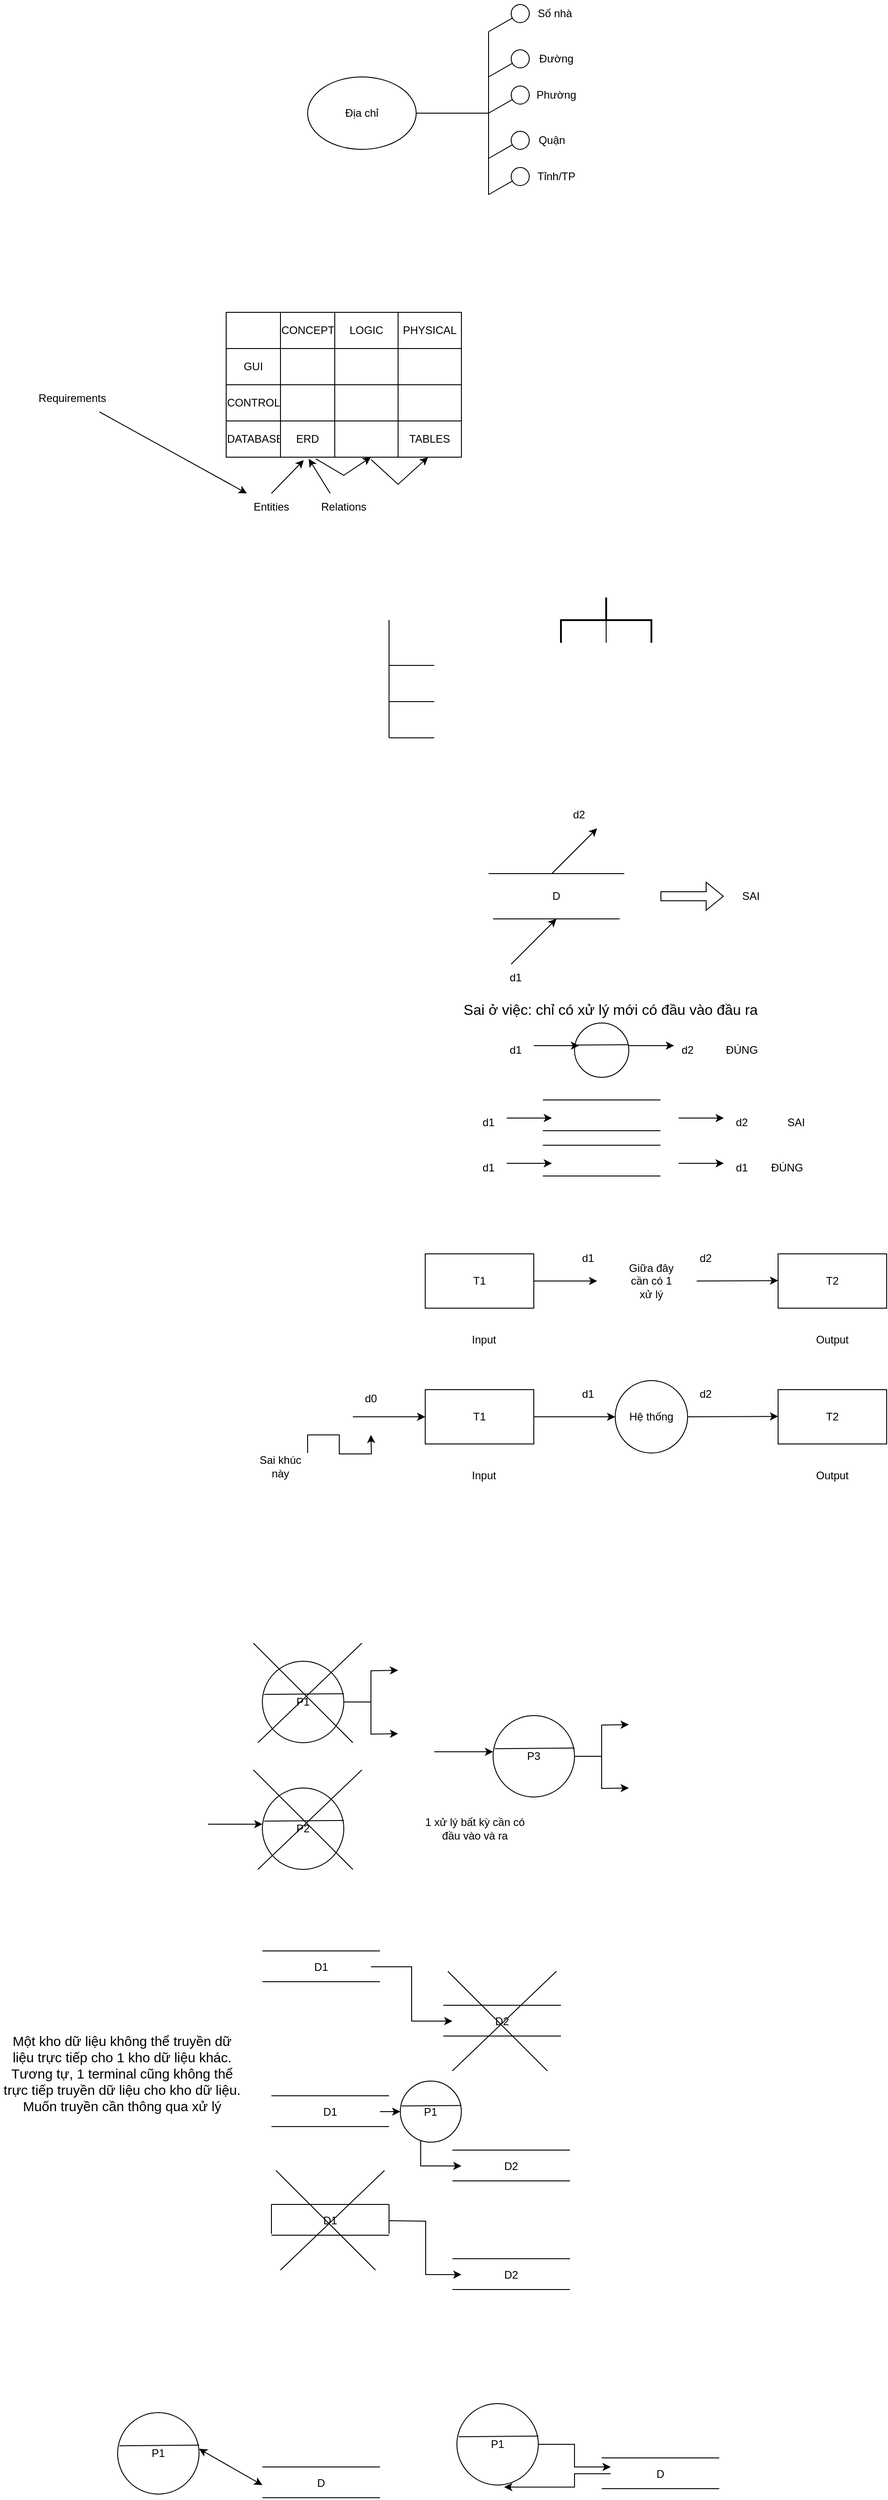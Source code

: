 <mxfile version="21.1.8" type="github">
  <diagram name="Page-1" id="-4r1BdAoWu1FFmYvjzX0">
    <mxGraphModel dx="765" dy="386" grid="1" gridSize="10" guides="1" tooltips="1" connect="1" arrows="1" fold="1" page="1" pageScale="1" pageWidth="4681" pageHeight="3300" math="0" shadow="0">
      <root>
        <mxCell id="0" />
        <mxCell id="1" parent="0" />
        <mxCell id="-Gyv1rXfkty8kd4y5EB8-1" value="Địa chỉ" style="ellipse;whiteSpace=wrap;html=1;" parent="1" vertex="1">
          <mxGeometry x="390" y="190" width="120" height="80" as="geometry" />
        </mxCell>
        <mxCell id="-Gyv1rXfkty8kd4y5EB8-2" value="" style="endArrow=none;html=1;rounded=0;" parent="1" edge="1">
          <mxGeometry width="50" height="50" relative="1" as="geometry">
            <mxPoint x="510" y="230" as="sourcePoint" />
            <mxPoint x="590" y="230" as="targetPoint" />
          </mxGeometry>
        </mxCell>
        <mxCell id="-Gyv1rXfkty8kd4y5EB8-5" value="" style="endArrow=none;html=1;rounded=0;" parent="1" edge="1">
          <mxGeometry width="50" height="50" relative="1" as="geometry">
            <mxPoint x="590" y="320" as="sourcePoint" />
            <mxPoint x="590" y="140" as="targetPoint" />
          </mxGeometry>
        </mxCell>
        <mxCell id="-Gyv1rXfkty8kd4y5EB8-6" value="" style="endArrow=none;html=1;rounded=0;" parent="1" target="-Gyv1rXfkty8kd4y5EB8-7" edge="1">
          <mxGeometry width="50" height="50" relative="1" as="geometry">
            <mxPoint x="590.0" y="140" as="sourcePoint" />
            <mxPoint x="625.0" y="120" as="targetPoint" />
          </mxGeometry>
        </mxCell>
        <mxCell id="-Gyv1rXfkty8kd4y5EB8-7" value="" style="ellipse;whiteSpace=wrap;html=1;aspect=fixed;" parent="1" vertex="1">
          <mxGeometry x="615.0" y="110" width="20" height="20" as="geometry" />
        </mxCell>
        <mxCell id="-Gyv1rXfkty8kd4y5EB8-8" value="" style="endArrow=none;html=1;rounded=0;" parent="1" target="-Gyv1rXfkty8kd4y5EB8-9" edge="1">
          <mxGeometry width="50" height="50" relative="1" as="geometry">
            <mxPoint x="590.0" y="190" as="sourcePoint" />
            <mxPoint x="625.0" y="170" as="targetPoint" />
          </mxGeometry>
        </mxCell>
        <mxCell id="-Gyv1rXfkty8kd4y5EB8-9" value="" style="ellipse;whiteSpace=wrap;html=1;aspect=fixed;" parent="1" vertex="1">
          <mxGeometry x="615.0" y="160" width="20" height="20" as="geometry" />
        </mxCell>
        <mxCell id="-Gyv1rXfkty8kd4y5EB8-10" value="" style="endArrow=none;html=1;rounded=0;" parent="1" target="-Gyv1rXfkty8kd4y5EB8-11" edge="1">
          <mxGeometry width="50" height="50" relative="1" as="geometry">
            <mxPoint x="590.0" y="320" as="sourcePoint" />
            <mxPoint x="625.0" y="300" as="targetPoint" />
          </mxGeometry>
        </mxCell>
        <mxCell id="-Gyv1rXfkty8kd4y5EB8-11" value="" style="ellipse;whiteSpace=wrap;html=1;aspect=fixed;" parent="1" vertex="1">
          <mxGeometry x="615.0" y="290" width="20" height="20" as="geometry" />
        </mxCell>
        <mxCell id="-Gyv1rXfkty8kd4y5EB8-12" value="" style="endArrow=none;html=1;rounded=0;" parent="1" target="-Gyv1rXfkty8kd4y5EB8-13" edge="1">
          <mxGeometry width="50" height="50" relative="1" as="geometry">
            <mxPoint x="590.0" y="280" as="sourcePoint" />
            <mxPoint x="625.0" y="260" as="targetPoint" />
          </mxGeometry>
        </mxCell>
        <mxCell id="-Gyv1rXfkty8kd4y5EB8-13" value="" style="ellipse;whiteSpace=wrap;html=1;aspect=fixed;" parent="1" vertex="1">
          <mxGeometry x="615.0" y="250" width="20" height="20" as="geometry" />
        </mxCell>
        <mxCell id="-Gyv1rXfkty8kd4y5EB8-14" value="" style="endArrow=none;html=1;rounded=0;" parent="1" target="-Gyv1rXfkty8kd4y5EB8-15" edge="1">
          <mxGeometry width="50" height="50" relative="1" as="geometry">
            <mxPoint x="590.0" y="230" as="sourcePoint" />
            <mxPoint x="625.0" y="210" as="targetPoint" />
          </mxGeometry>
        </mxCell>
        <mxCell id="-Gyv1rXfkty8kd4y5EB8-15" value="" style="ellipse;whiteSpace=wrap;html=1;aspect=fixed;" parent="1" vertex="1">
          <mxGeometry x="615.0" y="200" width="20" height="20" as="geometry" />
        </mxCell>
        <mxCell id="-Gyv1rXfkty8kd4y5EB8-16" value="Số nhà&amp;nbsp;" style="text;html=1;strokeColor=none;fillColor=none;align=center;verticalAlign=middle;whiteSpace=wrap;rounded=0;" parent="1" vertex="1">
          <mxGeometry x="635" y="105" width="60" height="30" as="geometry" />
        </mxCell>
        <mxCell id="-Gyv1rXfkty8kd4y5EB8-17" value="Đường" style="text;html=1;strokeColor=none;fillColor=none;align=center;verticalAlign=middle;whiteSpace=wrap;rounded=0;" parent="1" vertex="1">
          <mxGeometry x="635" y="155" width="60" height="30" as="geometry" />
        </mxCell>
        <mxCell id="-Gyv1rXfkty8kd4y5EB8-18" value="Phường" style="text;html=1;strokeColor=none;fillColor=none;align=center;verticalAlign=middle;whiteSpace=wrap;rounded=0;" parent="1" vertex="1">
          <mxGeometry x="635" y="195" width="60" height="30" as="geometry" />
        </mxCell>
        <mxCell id="-Gyv1rXfkty8kd4y5EB8-19" value="Quận" style="text;html=1;strokeColor=none;fillColor=none;align=center;verticalAlign=middle;whiteSpace=wrap;rounded=0;" parent="1" vertex="1">
          <mxGeometry x="630" y="245" width="60" height="30" as="geometry" />
        </mxCell>
        <mxCell id="-Gyv1rXfkty8kd4y5EB8-20" value="Tỉnh/TP" style="text;html=1;strokeColor=none;fillColor=none;align=center;verticalAlign=middle;whiteSpace=wrap;rounded=0;" parent="1" vertex="1">
          <mxGeometry x="635" y="285" width="60" height="30" as="geometry" />
        </mxCell>
        <mxCell id="hLNXkJXOTsXYUl8Z6h9J-2" value="" style="shape=table;startSize=0;container=1;collapsible=0;childLayout=tableLayout;" vertex="1" parent="1">
          <mxGeometry x="300" y="450" width="260.0" height="160" as="geometry" />
        </mxCell>
        <mxCell id="hLNXkJXOTsXYUl8Z6h9J-3" value="" style="shape=tableRow;horizontal=0;startSize=0;swimlaneHead=0;swimlaneBody=0;strokeColor=inherit;top=0;left=0;bottom=0;right=0;collapsible=0;dropTarget=0;fillColor=none;points=[[0,0.5],[1,0.5]];portConstraint=eastwest;" vertex="1" parent="hLNXkJXOTsXYUl8Z6h9J-2">
          <mxGeometry width="260.0" height="40" as="geometry" />
        </mxCell>
        <mxCell id="hLNXkJXOTsXYUl8Z6h9J-4" value="" style="shape=partialRectangle;html=1;whiteSpace=wrap;connectable=0;strokeColor=inherit;overflow=hidden;fillColor=none;top=0;left=0;bottom=0;right=0;pointerEvents=1;" vertex="1" parent="hLNXkJXOTsXYUl8Z6h9J-3">
          <mxGeometry width="60" height="40" as="geometry">
            <mxRectangle width="60" height="40" as="alternateBounds" />
          </mxGeometry>
        </mxCell>
        <mxCell id="hLNXkJXOTsXYUl8Z6h9J-5" value="CONCEPT" style="shape=partialRectangle;html=1;whiteSpace=wrap;connectable=0;strokeColor=inherit;overflow=hidden;fillColor=none;top=0;left=0;bottom=0;right=0;pointerEvents=1;" vertex="1" parent="hLNXkJXOTsXYUl8Z6h9J-3">
          <mxGeometry x="60" width="60" height="40" as="geometry">
            <mxRectangle width="60" height="40" as="alternateBounds" />
          </mxGeometry>
        </mxCell>
        <mxCell id="hLNXkJXOTsXYUl8Z6h9J-6" value="LOGIC" style="shape=partialRectangle;html=1;whiteSpace=wrap;connectable=0;strokeColor=inherit;overflow=hidden;fillColor=none;top=0;left=0;bottom=0;right=0;pointerEvents=1;" vertex="1" parent="hLNXkJXOTsXYUl8Z6h9J-3">
          <mxGeometry x="120" width="70" height="40" as="geometry">
            <mxRectangle width="70" height="40" as="alternateBounds" />
          </mxGeometry>
        </mxCell>
        <mxCell id="hLNXkJXOTsXYUl8Z6h9J-7" value="PHYSICAL" style="shape=partialRectangle;html=1;whiteSpace=wrap;connectable=0;strokeColor=inherit;overflow=hidden;fillColor=none;top=0;left=0;bottom=0;right=0;pointerEvents=1;" vertex="1" parent="hLNXkJXOTsXYUl8Z6h9J-3">
          <mxGeometry x="190" width="70" height="40" as="geometry">
            <mxRectangle width="70" height="40" as="alternateBounds" />
          </mxGeometry>
        </mxCell>
        <mxCell id="hLNXkJXOTsXYUl8Z6h9J-8" value="" style="shape=tableRow;horizontal=0;startSize=0;swimlaneHead=0;swimlaneBody=0;strokeColor=inherit;top=0;left=0;bottom=0;right=0;collapsible=0;dropTarget=0;fillColor=none;points=[[0,0.5],[1,0.5]];portConstraint=eastwest;" vertex="1" parent="hLNXkJXOTsXYUl8Z6h9J-2">
          <mxGeometry y="40" width="260.0" height="40" as="geometry" />
        </mxCell>
        <mxCell id="hLNXkJXOTsXYUl8Z6h9J-9" value="GUI" style="shape=partialRectangle;html=1;whiteSpace=wrap;connectable=0;strokeColor=inherit;overflow=hidden;fillColor=none;top=0;left=0;bottom=0;right=0;pointerEvents=1;" vertex="1" parent="hLNXkJXOTsXYUl8Z6h9J-8">
          <mxGeometry width="60" height="40" as="geometry">
            <mxRectangle width="60" height="40" as="alternateBounds" />
          </mxGeometry>
        </mxCell>
        <mxCell id="hLNXkJXOTsXYUl8Z6h9J-10" value="" style="shape=partialRectangle;html=1;whiteSpace=wrap;connectable=0;strokeColor=inherit;overflow=hidden;fillColor=none;top=0;left=0;bottom=0;right=0;pointerEvents=1;" vertex="1" parent="hLNXkJXOTsXYUl8Z6h9J-8">
          <mxGeometry x="60" width="60" height="40" as="geometry">
            <mxRectangle width="60" height="40" as="alternateBounds" />
          </mxGeometry>
        </mxCell>
        <mxCell id="hLNXkJXOTsXYUl8Z6h9J-11" value="" style="shape=partialRectangle;html=1;whiteSpace=wrap;connectable=0;strokeColor=inherit;overflow=hidden;fillColor=none;top=0;left=0;bottom=0;right=0;pointerEvents=1;" vertex="1" parent="hLNXkJXOTsXYUl8Z6h9J-8">
          <mxGeometry x="120" width="70" height="40" as="geometry">
            <mxRectangle width="70" height="40" as="alternateBounds" />
          </mxGeometry>
        </mxCell>
        <mxCell id="hLNXkJXOTsXYUl8Z6h9J-12" value="" style="shape=partialRectangle;html=1;whiteSpace=wrap;connectable=0;strokeColor=inherit;overflow=hidden;fillColor=none;top=0;left=0;bottom=0;right=0;pointerEvents=1;" vertex="1" parent="hLNXkJXOTsXYUl8Z6h9J-8">
          <mxGeometry x="190" width="70" height="40" as="geometry">
            <mxRectangle width="70" height="40" as="alternateBounds" />
          </mxGeometry>
        </mxCell>
        <mxCell id="hLNXkJXOTsXYUl8Z6h9J-13" value="" style="shape=tableRow;horizontal=0;startSize=0;swimlaneHead=0;swimlaneBody=0;strokeColor=inherit;top=0;left=0;bottom=0;right=0;collapsible=0;dropTarget=0;fillColor=none;points=[[0,0.5],[1,0.5]];portConstraint=eastwest;" vertex="1" parent="hLNXkJXOTsXYUl8Z6h9J-2">
          <mxGeometry y="80" width="260.0" height="40" as="geometry" />
        </mxCell>
        <mxCell id="hLNXkJXOTsXYUl8Z6h9J-14" value="CONTROL" style="shape=partialRectangle;html=1;whiteSpace=wrap;connectable=0;strokeColor=inherit;overflow=hidden;fillColor=none;top=0;left=0;bottom=0;right=0;pointerEvents=1;" vertex="1" parent="hLNXkJXOTsXYUl8Z6h9J-13">
          <mxGeometry width="60" height="40" as="geometry">
            <mxRectangle width="60" height="40" as="alternateBounds" />
          </mxGeometry>
        </mxCell>
        <mxCell id="hLNXkJXOTsXYUl8Z6h9J-15" value="" style="shape=partialRectangle;html=1;whiteSpace=wrap;connectable=0;strokeColor=inherit;overflow=hidden;fillColor=none;top=0;left=0;bottom=0;right=0;pointerEvents=1;" vertex="1" parent="hLNXkJXOTsXYUl8Z6h9J-13">
          <mxGeometry x="60" width="60" height="40" as="geometry">
            <mxRectangle width="60" height="40" as="alternateBounds" />
          </mxGeometry>
        </mxCell>
        <mxCell id="hLNXkJXOTsXYUl8Z6h9J-16" value="" style="shape=partialRectangle;html=1;whiteSpace=wrap;connectable=0;strokeColor=inherit;overflow=hidden;fillColor=none;top=0;left=0;bottom=0;right=0;pointerEvents=1;" vertex="1" parent="hLNXkJXOTsXYUl8Z6h9J-13">
          <mxGeometry x="120" width="70" height="40" as="geometry">
            <mxRectangle width="70" height="40" as="alternateBounds" />
          </mxGeometry>
        </mxCell>
        <mxCell id="hLNXkJXOTsXYUl8Z6h9J-17" value="" style="shape=partialRectangle;html=1;whiteSpace=wrap;connectable=0;strokeColor=inherit;overflow=hidden;fillColor=none;top=0;left=0;bottom=0;right=0;pointerEvents=1;" vertex="1" parent="hLNXkJXOTsXYUl8Z6h9J-13">
          <mxGeometry x="190" width="70" height="40" as="geometry">
            <mxRectangle width="70" height="40" as="alternateBounds" />
          </mxGeometry>
        </mxCell>
        <mxCell id="hLNXkJXOTsXYUl8Z6h9J-18" value="" style="shape=tableRow;horizontal=0;startSize=0;swimlaneHead=0;swimlaneBody=0;strokeColor=inherit;top=0;left=0;bottom=0;right=0;collapsible=0;dropTarget=0;fillColor=none;points=[[0,0.5],[1,0.5]];portConstraint=eastwest;" vertex="1" parent="hLNXkJXOTsXYUl8Z6h9J-2">
          <mxGeometry y="120" width="260.0" height="40" as="geometry" />
        </mxCell>
        <mxCell id="hLNXkJXOTsXYUl8Z6h9J-19" value="DATABASE" style="shape=partialRectangle;html=1;whiteSpace=wrap;connectable=0;strokeColor=inherit;overflow=hidden;fillColor=none;top=0;left=0;bottom=0;right=0;pointerEvents=1;" vertex="1" parent="hLNXkJXOTsXYUl8Z6h9J-18">
          <mxGeometry width="60" height="40" as="geometry">
            <mxRectangle width="60" height="40" as="alternateBounds" />
          </mxGeometry>
        </mxCell>
        <mxCell id="hLNXkJXOTsXYUl8Z6h9J-20" value="ERD" style="shape=partialRectangle;html=1;whiteSpace=wrap;connectable=0;strokeColor=inherit;overflow=hidden;fillColor=none;top=0;left=0;bottom=0;right=0;pointerEvents=1;" vertex="1" parent="hLNXkJXOTsXYUl8Z6h9J-18">
          <mxGeometry x="60" width="60" height="40" as="geometry">
            <mxRectangle width="60" height="40" as="alternateBounds" />
          </mxGeometry>
        </mxCell>
        <mxCell id="hLNXkJXOTsXYUl8Z6h9J-21" value="" style="shape=partialRectangle;html=1;whiteSpace=wrap;connectable=0;strokeColor=inherit;overflow=hidden;fillColor=none;top=0;left=0;bottom=0;right=0;pointerEvents=1;" vertex="1" parent="hLNXkJXOTsXYUl8Z6h9J-18">
          <mxGeometry x="120" width="70" height="40" as="geometry">
            <mxRectangle width="70" height="40" as="alternateBounds" />
          </mxGeometry>
        </mxCell>
        <mxCell id="hLNXkJXOTsXYUl8Z6h9J-22" value="TABLES" style="shape=partialRectangle;html=1;whiteSpace=wrap;connectable=0;strokeColor=inherit;overflow=hidden;fillColor=none;top=0;left=0;bottom=0;right=0;pointerEvents=1;" vertex="1" parent="hLNXkJXOTsXYUl8Z6h9J-18">
          <mxGeometry x="190" width="70" height="40" as="geometry">
            <mxRectangle width="70" height="40" as="alternateBounds" />
          </mxGeometry>
        </mxCell>
        <mxCell id="hLNXkJXOTsXYUl8Z6h9J-33" value="" style="endArrow=classic;html=1;rounded=0;exitX=0.616;exitY=1.066;exitDx=0;exitDy=0;exitPerimeter=0;entryX=0.858;entryY=1.001;entryDx=0;entryDy=0;entryPerimeter=0;" edge="1" parent="hLNXkJXOTsXYUl8Z6h9J-2" source="hLNXkJXOTsXYUl8Z6h9J-18" target="hLNXkJXOTsXYUl8Z6h9J-18">
          <mxGeometry width="50" height="50" relative="1" as="geometry">
            <mxPoint x="180" y="230" as="sourcePoint" />
            <mxPoint x="220" y="180" as="targetPoint" />
            <Array as="points">
              <mxPoint x="190" y="190" />
            </Array>
          </mxGeometry>
        </mxCell>
        <mxCell id="hLNXkJXOTsXYUl8Z6h9J-25" value="Requirements" style="text;html=1;strokeColor=none;fillColor=none;align=center;verticalAlign=middle;whiteSpace=wrap;rounded=0;" vertex="1" parent="1">
          <mxGeometry x="100" y="530" width="60" height="30" as="geometry" />
        </mxCell>
        <mxCell id="hLNXkJXOTsXYUl8Z6h9J-27" value="" style="endArrow=classic;html=1;rounded=0;exitX=1;exitY=1;exitDx=0;exitDy=0;" edge="1" parent="1" source="hLNXkJXOTsXYUl8Z6h9J-25" target="hLNXkJXOTsXYUl8Z6h9J-28">
          <mxGeometry width="50" height="50" relative="1" as="geometry">
            <mxPoint x="170" y="630" as="sourcePoint" />
            <mxPoint x="350" y="650" as="targetPoint" />
          </mxGeometry>
        </mxCell>
        <mxCell id="hLNXkJXOTsXYUl8Z6h9J-28" value="Entities" style="text;html=1;strokeColor=none;fillColor=none;align=center;verticalAlign=middle;whiteSpace=wrap;rounded=0;" vertex="1" parent="1">
          <mxGeometry x="320" y="650" width="60" height="30" as="geometry" />
        </mxCell>
        <mxCell id="hLNXkJXOTsXYUl8Z6h9J-29" value="Relations" style="text;html=1;strokeColor=none;fillColor=none;align=center;verticalAlign=middle;whiteSpace=wrap;rounded=0;" vertex="1" parent="1">
          <mxGeometry x="400" y="650" width="60" height="30" as="geometry" />
        </mxCell>
        <mxCell id="hLNXkJXOTsXYUl8Z6h9J-30" value="" style="endArrow=classic;html=1;rounded=0;entryX=0.33;entryY=1.08;entryDx=0;entryDy=0;entryPerimeter=0;exitX=0.5;exitY=0;exitDx=0;exitDy=0;" edge="1" parent="1" source="hLNXkJXOTsXYUl8Z6h9J-28" target="hLNXkJXOTsXYUl8Z6h9J-18">
          <mxGeometry width="50" height="50" relative="1" as="geometry">
            <mxPoint x="370" y="660" as="sourcePoint" />
            <mxPoint x="420" y="610" as="targetPoint" />
          </mxGeometry>
        </mxCell>
        <mxCell id="hLNXkJXOTsXYUl8Z6h9J-32" value="" style="endArrow=classic;html=1;rounded=0;exitX=0.381;exitY=1.045;exitDx=0;exitDy=0;exitPerimeter=0;" edge="1" parent="1" source="hLNXkJXOTsXYUl8Z6h9J-18">
          <mxGeometry width="50" height="50" relative="1" as="geometry">
            <mxPoint x="430" y="640" as="sourcePoint" />
            <mxPoint x="460" y="610" as="targetPoint" />
            <Array as="points">
              <mxPoint x="430" y="630" />
            </Array>
          </mxGeometry>
        </mxCell>
        <mxCell id="hLNXkJXOTsXYUl8Z6h9J-34" value="" style="endArrow=classic;html=1;rounded=0;entryX=0.351;entryY=1.045;entryDx=0;entryDy=0;entryPerimeter=0;exitX=0.25;exitY=0;exitDx=0;exitDy=0;" edge="1" parent="1" source="hLNXkJXOTsXYUl8Z6h9J-29" target="hLNXkJXOTsXYUl8Z6h9J-18">
          <mxGeometry width="50" height="50" relative="1" as="geometry">
            <mxPoint x="420" y="720" as="sourcePoint" />
            <mxPoint x="470" y="670" as="targetPoint" />
          </mxGeometry>
        </mxCell>
        <mxCell id="hLNXkJXOTsXYUl8Z6h9J-35" value="" style="endArrow=none;html=1;rounded=0;" edge="1" parent="1">
          <mxGeometry width="50" height="50" relative="1" as="geometry">
            <mxPoint x="480" y="920" as="sourcePoint" />
            <mxPoint x="480" y="790" as="targetPoint" />
          </mxGeometry>
        </mxCell>
        <mxCell id="hLNXkJXOTsXYUl8Z6h9J-36" value="" style="strokeWidth=2;html=1;shape=mxgraph.flowchart.annotation_2;align=left;labelPosition=right;pointerEvents=1;rotation=90;" vertex="1" parent="1">
          <mxGeometry x="695" y="740" width="50" height="100" as="geometry" />
        </mxCell>
        <mxCell id="hLNXkJXOTsXYUl8Z6h9J-37" value="" style="endArrow=none;html=1;rounded=0;exitX=1;exitY=0.5;exitDx=0;exitDy=0;exitPerimeter=0;" edge="1" parent="1" source="hLNXkJXOTsXYUl8Z6h9J-36">
          <mxGeometry width="50" height="50" relative="1" as="geometry">
            <mxPoint x="670" y="815" as="sourcePoint" />
            <mxPoint x="720" y="765" as="targetPoint" />
          </mxGeometry>
        </mxCell>
        <mxCell id="hLNXkJXOTsXYUl8Z6h9J-38" value="" style="endArrow=none;html=1;rounded=0;" edge="1" parent="1">
          <mxGeometry width="50" height="50" relative="1" as="geometry">
            <mxPoint x="480" y="840" as="sourcePoint" />
            <mxPoint x="530" y="840" as="targetPoint" />
          </mxGeometry>
        </mxCell>
        <mxCell id="hLNXkJXOTsXYUl8Z6h9J-39" value="" style="endArrow=none;html=1;rounded=0;" edge="1" parent="1">
          <mxGeometry width="50" height="50" relative="1" as="geometry">
            <mxPoint x="480" y="880" as="sourcePoint" />
            <mxPoint x="530" y="880" as="targetPoint" />
          </mxGeometry>
        </mxCell>
        <mxCell id="hLNXkJXOTsXYUl8Z6h9J-40" value="" style="endArrow=none;html=1;rounded=0;" edge="1" parent="1">
          <mxGeometry width="50" height="50" relative="1" as="geometry">
            <mxPoint x="480" y="920" as="sourcePoint" />
            <mxPoint x="530" y="920" as="targetPoint" />
          </mxGeometry>
        </mxCell>
        <mxCell id="hLNXkJXOTsXYUl8Z6h9J-41" value="" style="endArrow=none;html=1;rounded=0;" edge="1" parent="1">
          <mxGeometry width="50" height="50" relative="1" as="geometry">
            <mxPoint x="595" y="1120" as="sourcePoint" />
            <mxPoint x="735" y="1120" as="targetPoint" />
          </mxGeometry>
        </mxCell>
        <mxCell id="hLNXkJXOTsXYUl8Z6h9J-42" value="" style="endArrow=none;html=1;rounded=0;" edge="1" parent="1">
          <mxGeometry width="50" height="50" relative="1" as="geometry">
            <mxPoint x="590" y="1070" as="sourcePoint" />
            <mxPoint x="740" y="1070" as="targetPoint" />
          </mxGeometry>
        </mxCell>
        <mxCell id="hLNXkJXOTsXYUl8Z6h9J-43" value="" style="endArrow=classic;html=1;rounded=0;" edge="1" parent="1">
          <mxGeometry width="50" height="50" relative="1" as="geometry">
            <mxPoint x="660" y="1070" as="sourcePoint" />
            <mxPoint x="710" y="1020" as="targetPoint" />
          </mxGeometry>
        </mxCell>
        <mxCell id="hLNXkJXOTsXYUl8Z6h9J-44" value="" style="endArrow=classic;html=1;rounded=0;" edge="1" parent="1">
          <mxGeometry width="50" height="50" relative="1" as="geometry">
            <mxPoint x="615" y="1170" as="sourcePoint" />
            <mxPoint x="665" y="1120" as="targetPoint" />
          </mxGeometry>
        </mxCell>
        <mxCell id="hLNXkJXOTsXYUl8Z6h9J-46" value="D" style="text;html=1;strokeColor=none;fillColor=none;align=center;verticalAlign=middle;whiteSpace=wrap;rounded=0;" vertex="1" parent="1">
          <mxGeometry x="635" y="1080" width="60" height="30" as="geometry" />
        </mxCell>
        <mxCell id="hLNXkJXOTsXYUl8Z6h9J-47" value="d2" style="text;html=1;strokeColor=none;fillColor=none;align=center;verticalAlign=middle;whiteSpace=wrap;rounded=0;" vertex="1" parent="1">
          <mxGeometry x="660" y="990" width="60" height="30" as="geometry" />
        </mxCell>
        <mxCell id="hLNXkJXOTsXYUl8Z6h9J-48" value="d1" style="text;html=1;strokeColor=none;fillColor=none;align=center;verticalAlign=middle;whiteSpace=wrap;rounded=0;" vertex="1" parent="1">
          <mxGeometry x="590" y="1170" width="60" height="30" as="geometry" />
        </mxCell>
        <mxCell id="hLNXkJXOTsXYUl8Z6h9J-50" value="" style="shape=flexArrow;endArrow=classic;html=1;rounded=0;" edge="1" parent="1" target="hLNXkJXOTsXYUl8Z6h9J-51">
          <mxGeometry width="50" height="50" relative="1" as="geometry">
            <mxPoint x="780" y="1095" as="sourcePoint" />
            <mxPoint x="840" y="1100" as="targetPoint" />
          </mxGeometry>
        </mxCell>
        <mxCell id="hLNXkJXOTsXYUl8Z6h9J-51" value="SAI" style="text;html=1;strokeColor=none;fillColor=none;align=center;verticalAlign=middle;whiteSpace=wrap;rounded=0;" vertex="1" parent="1">
          <mxGeometry x="850" y="1080" width="60" height="30" as="geometry" />
        </mxCell>
        <mxCell id="hLNXkJXOTsXYUl8Z6h9J-53" value="Sai ở việc: chỉ có xử lý mới có đầu vào đầu ra" style="text;html=1;strokeColor=none;fillColor=none;align=center;verticalAlign=middle;whiteSpace=wrap;rounded=0;fontSize=16;" vertex="1" parent="1">
          <mxGeometry x="550" y="1210" width="350" height="20" as="geometry" />
        </mxCell>
        <mxCell id="hLNXkJXOTsXYUl8Z6h9J-54" value="" style="ellipse;whiteSpace=wrap;html=1;aspect=fixed;" vertex="1" parent="1">
          <mxGeometry x="685" y="1235" width="60" height="60" as="geometry" />
        </mxCell>
        <mxCell id="hLNXkJXOTsXYUl8Z6h9J-55" value="" style="endArrow=none;html=1;rounded=0;entryX=1.001;entryY=0.399;entryDx=0;entryDy=0;entryPerimeter=0;exitX=0.022;exitY=0.407;exitDx=0;exitDy=0;exitPerimeter=0;" edge="1" source="hLNXkJXOTsXYUl8Z6h9J-54" target="hLNXkJXOTsXYUl8Z6h9J-54" parent="1">
          <mxGeometry width="50" height="50" relative="1" as="geometry">
            <mxPoint x="640" y="1296" as="sourcePoint" />
            <mxPoint x="690" y="1250" as="targetPoint" />
          </mxGeometry>
        </mxCell>
        <mxCell id="hLNXkJXOTsXYUl8Z6h9J-56" value="" style="endArrow=classic;html=1;rounded=0;" edge="1" parent="1">
          <mxGeometry width="50" height="50" relative="1" as="geometry">
            <mxPoint x="640" y="1260" as="sourcePoint" />
            <mxPoint x="690" y="1260" as="targetPoint" />
          </mxGeometry>
        </mxCell>
        <mxCell id="hLNXkJXOTsXYUl8Z6h9J-57" value="" style="endArrow=classic;html=1;rounded=0;" edge="1" parent="1">
          <mxGeometry width="50" height="50" relative="1" as="geometry">
            <mxPoint x="745" y="1260" as="sourcePoint" />
            <mxPoint x="795" y="1260" as="targetPoint" />
          </mxGeometry>
        </mxCell>
        <mxCell id="hLNXkJXOTsXYUl8Z6h9J-58" value="d1" style="text;html=1;strokeColor=none;fillColor=none;align=center;verticalAlign=middle;whiteSpace=wrap;rounded=0;" vertex="1" parent="1">
          <mxGeometry x="590" y="1250" width="60" height="30" as="geometry" />
        </mxCell>
        <mxCell id="hLNXkJXOTsXYUl8Z6h9J-59" value="d2" style="text;html=1;strokeColor=none;fillColor=none;align=center;verticalAlign=middle;whiteSpace=wrap;rounded=0;" vertex="1" parent="1">
          <mxGeometry x="780" y="1250" width="60" height="30" as="geometry" />
        </mxCell>
        <mxCell id="hLNXkJXOTsXYUl8Z6h9J-68" value="" style="endArrow=none;html=1;rounded=0;" edge="1" parent="1">
          <mxGeometry width="50" height="50" relative="1" as="geometry">
            <mxPoint x="650" y="1320" as="sourcePoint" />
            <mxPoint x="780" y="1320" as="targetPoint" />
          </mxGeometry>
        </mxCell>
        <mxCell id="hLNXkJXOTsXYUl8Z6h9J-69" value="" style="endArrow=none;html=1;rounded=0;" edge="1" parent="1">
          <mxGeometry width="50" height="50" relative="1" as="geometry">
            <mxPoint x="650" y="1354" as="sourcePoint" />
            <mxPoint x="780" y="1354" as="targetPoint" />
          </mxGeometry>
        </mxCell>
        <mxCell id="hLNXkJXOTsXYUl8Z6h9J-71" value="" style="endArrow=classic;html=1;rounded=0;" edge="1" parent="1">
          <mxGeometry width="50" height="50" relative="1" as="geometry">
            <mxPoint x="610" y="1340" as="sourcePoint" />
            <mxPoint x="660" y="1340" as="targetPoint" />
          </mxGeometry>
        </mxCell>
        <mxCell id="hLNXkJXOTsXYUl8Z6h9J-72" value="" style="endArrow=classic;html=1;rounded=0;" edge="1" parent="1">
          <mxGeometry width="50" height="50" relative="1" as="geometry">
            <mxPoint x="800" y="1340" as="sourcePoint" />
            <mxPoint x="850" y="1340" as="targetPoint" />
          </mxGeometry>
        </mxCell>
        <mxCell id="hLNXkJXOTsXYUl8Z6h9J-73" value="d1" style="text;html=1;strokeColor=none;fillColor=none;align=center;verticalAlign=middle;whiteSpace=wrap;rounded=0;" vertex="1" parent="1">
          <mxGeometry x="560" y="1330" width="60" height="30" as="geometry" />
        </mxCell>
        <mxCell id="hLNXkJXOTsXYUl8Z6h9J-74" value="d2" style="text;html=1;strokeColor=none;fillColor=none;align=center;verticalAlign=middle;whiteSpace=wrap;rounded=0;" vertex="1" parent="1">
          <mxGeometry x="840" y="1330" width="60" height="30" as="geometry" />
        </mxCell>
        <mxCell id="hLNXkJXOTsXYUl8Z6h9J-80" value="" style="endArrow=none;html=1;rounded=0;" edge="1" parent="1">
          <mxGeometry width="50" height="50" relative="1" as="geometry">
            <mxPoint x="650" y="1370" as="sourcePoint" />
            <mxPoint x="780" y="1370" as="targetPoint" />
          </mxGeometry>
        </mxCell>
        <mxCell id="hLNXkJXOTsXYUl8Z6h9J-81" value="" style="endArrow=none;html=1;rounded=0;" edge="1" parent="1">
          <mxGeometry width="50" height="50" relative="1" as="geometry">
            <mxPoint x="650" y="1404" as="sourcePoint" />
            <mxPoint x="780" y="1404" as="targetPoint" />
          </mxGeometry>
        </mxCell>
        <mxCell id="hLNXkJXOTsXYUl8Z6h9J-82" value="" style="endArrow=classic;html=1;rounded=0;" edge="1" parent="1">
          <mxGeometry width="50" height="50" relative="1" as="geometry">
            <mxPoint x="610" y="1390" as="sourcePoint" />
            <mxPoint x="660" y="1390" as="targetPoint" />
          </mxGeometry>
        </mxCell>
        <mxCell id="hLNXkJXOTsXYUl8Z6h9J-83" value="" style="endArrow=classic;html=1;rounded=0;" edge="1" parent="1">
          <mxGeometry width="50" height="50" relative="1" as="geometry">
            <mxPoint x="800" y="1390" as="sourcePoint" />
            <mxPoint x="850" y="1390" as="targetPoint" />
          </mxGeometry>
        </mxCell>
        <mxCell id="hLNXkJXOTsXYUl8Z6h9J-84" value="d1" style="text;html=1;strokeColor=none;fillColor=none;align=center;verticalAlign=middle;whiteSpace=wrap;rounded=0;" vertex="1" parent="1">
          <mxGeometry x="560" y="1380" width="60" height="30" as="geometry" />
        </mxCell>
        <mxCell id="hLNXkJXOTsXYUl8Z6h9J-85" value="d1" style="text;html=1;strokeColor=none;fillColor=none;align=center;verticalAlign=middle;whiteSpace=wrap;rounded=0;" vertex="1" parent="1">
          <mxGeometry x="840" y="1380" width="60" height="30" as="geometry" />
        </mxCell>
        <mxCell id="hLNXkJXOTsXYUl8Z6h9J-86" value="SAI" style="text;html=1;strokeColor=none;fillColor=none;align=center;verticalAlign=middle;whiteSpace=wrap;rounded=0;" vertex="1" parent="1">
          <mxGeometry x="900" y="1330" width="60" height="30" as="geometry" />
        </mxCell>
        <mxCell id="hLNXkJXOTsXYUl8Z6h9J-87" value="ĐÚNG" style="text;html=1;strokeColor=none;fillColor=none;align=center;verticalAlign=middle;whiteSpace=wrap;rounded=0;" vertex="1" parent="1">
          <mxGeometry x="840" y="1250" width="60" height="30" as="geometry" />
        </mxCell>
        <mxCell id="hLNXkJXOTsXYUl8Z6h9J-89" value="ĐÚNG" style="text;html=1;strokeColor=none;fillColor=none;align=center;verticalAlign=middle;whiteSpace=wrap;rounded=0;" vertex="1" parent="1">
          <mxGeometry x="890" y="1380" width="60" height="30" as="geometry" />
        </mxCell>
        <mxCell id="hLNXkJXOTsXYUl8Z6h9J-93" style="edgeStyle=orthogonalEdgeStyle;rounded=0;orthogonalLoop=1;jettySize=auto;html=1;" edge="1" parent="1" source="hLNXkJXOTsXYUl8Z6h9J-90">
          <mxGeometry relative="1" as="geometry">
            <mxPoint x="710" y="1520" as="targetPoint" />
          </mxGeometry>
        </mxCell>
        <mxCell id="hLNXkJXOTsXYUl8Z6h9J-90" value="T1" style="rounded=0;whiteSpace=wrap;html=1;" vertex="1" parent="1">
          <mxGeometry x="520" y="1490" width="120" height="60" as="geometry" />
        </mxCell>
        <mxCell id="hLNXkJXOTsXYUl8Z6h9J-92" value="T2" style="rounded=0;whiteSpace=wrap;html=1;" vertex="1" parent="1">
          <mxGeometry x="910" y="1490" width="120" height="60" as="geometry" />
        </mxCell>
        <mxCell id="hLNXkJXOTsXYUl8Z6h9J-96" value="d1" style="text;html=1;strokeColor=none;fillColor=none;align=center;verticalAlign=middle;whiteSpace=wrap;rounded=0;" vertex="1" parent="1">
          <mxGeometry x="670" y="1480" width="60" height="30" as="geometry" />
        </mxCell>
        <mxCell id="hLNXkJXOTsXYUl8Z6h9J-97" value="d2" style="text;html=1;strokeColor=none;fillColor=none;align=center;verticalAlign=middle;whiteSpace=wrap;rounded=0;" vertex="1" parent="1">
          <mxGeometry x="800" y="1480" width="60" height="30" as="geometry" />
        </mxCell>
        <mxCell id="hLNXkJXOTsXYUl8Z6h9J-98" value="" style="endArrow=classic;html=1;rounded=0;" edge="1" parent="1">
          <mxGeometry width="50" height="50" relative="1" as="geometry">
            <mxPoint x="820" y="1520" as="sourcePoint" />
            <mxPoint x="910" y="1519.55" as="targetPoint" />
          </mxGeometry>
        </mxCell>
        <mxCell id="hLNXkJXOTsXYUl8Z6h9J-99" value="Input" style="text;html=1;strokeColor=none;fillColor=none;align=center;verticalAlign=middle;whiteSpace=wrap;rounded=0;" vertex="1" parent="1">
          <mxGeometry x="555" y="1570" width="60" height="30" as="geometry" />
        </mxCell>
        <mxCell id="hLNXkJXOTsXYUl8Z6h9J-101" value="Output" style="text;html=1;strokeColor=none;fillColor=none;align=center;verticalAlign=middle;whiteSpace=wrap;rounded=0;" vertex="1" parent="1">
          <mxGeometry x="940" y="1570" width="60" height="30" as="geometry" />
        </mxCell>
        <mxCell id="hLNXkJXOTsXYUl8Z6h9J-102" style="edgeStyle=orthogonalEdgeStyle;rounded=0;orthogonalLoop=1;jettySize=auto;html=1;entryX=0;entryY=0.5;entryDx=0;entryDy=0;" edge="1" parent="1" source="hLNXkJXOTsXYUl8Z6h9J-103" target="hLNXkJXOTsXYUl8Z6h9J-112">
          <mxGeometry relative="1" as="geometry">
            <mxPoint x="710" y="1670" as="targetPoint" />
          </mxGeometry>
        </mxCell>
        <mxCell id="hLNXkJXOTsXYUl8Z6h9J-103" value="T1" style="rounded=0;whiteSpace=wrap;html=1;" vertex="1" parent="1">
          <mxGeometry x="520" y="1640" width="120" height="60" as="geometry" />
        </mxCell>
        <mxCell id="hLNXkJXOTsXYUl8Z6h9J-104" value="T2" style="rounded=0;whiteSpace=wrap;html=1;" vertex="1" parent="1">
          <mxGeometry x="910" y="1640" width="120" height="60" as="geometry" />
        </mxCell>
        <mxCell id="hLNXkJXOTsXYUl8Z6h9J-105" value="d1" style="text;html=1;strokeColor=none;fillColor=none;align=center;verticalAlign=middle;whiteSpace=wrap;rounded=0;" vertex="1" parent="1">
          <mxGeometry x="670" y="1630" width="60" height="30" as="geometry" />
        </mxCell>
        <mxCell id="hLNXkJXOTsXYUl8Z6h9J-106" value="d2" style="text;html=1;strokeColor=none;fillColor=none;align=center;verticalAlign=middle;whiteSpace=wrap;rounded=0;" vertex="1" parent="1">
          <mxGeometry x="800" y="1630" width="60" height="30" as="geometry" />
        </mxCell>
        <mxCell id="hLNXkJXOTsXYUl8Z6h9J-107" value="" style="endArrow=classic;html=1;rounded=0;exitX=1;exitY=0.5;exitDx=0;exitDy=0;" edge="1" parent="1" source="hLNXkJXOTsXYUl8Z6h9J-112">
          <mxGeometry width="50" height="50" relative="1" as="geometry">
            <mxPoint x="820" y="1670" as="sourcePoint" />
            <mxPoint x="910" y="1669.55" as="targetPoint" />
          </mxGeometry>
        </mxCell>
        <mxCell id="hLNXkJXOTsXYUl8Z6h9J-108" value="Input" style="text;html=1;strokeColor=none;fillColor=none;align=center;verticalAlign=middle;whiteSpace=wrap;rounded=0;" vertex="1" parent="1">
          <mxGeometry x="555" y="1720" width="60" height="30" as="geometry" />
        </mxCell>
        <mxCell id="hLNXkJXOTsXYUl8Z6h9J-109" value="Output" style="text;html=1;strokeColor=none;fillColor=none;align=center;verticalAlign=middle;whiteSpace=wrap;rounded=0;" vertex="1" parent="1">
          <mxGeometry x="940" y="1720" width="60" height="30" as="geometry" />
        </mxCell>
        <mxCell id="hLNXkJXOTsXYUl8Z6h9J-112" value="Hệ thống" style="ellipse;whiteSpace=wrap;html=1;aspect=fixed;" vertex="1" parent="1">
          <mxGeometry x="730" y="1630" width="80" height="80" as="geometry" />
        </mxCell>
        <mxCell id="hLNXkJXOTsXYUl8Z6h9J-114" value="" style="endArrow=classic;html=1;rounded=0;" edge="1" parent="1">
          <mxGeometry width="50" height="50" relative="1" as="geometry">
            <mxPoint x="440" y="1670" as="sourcePoint" />
            <mxPoint x="520" y="1670" as="targetPoint" />
          </mxGeometry>
        </mxCell>
        <mxCell id="hLNXkJXOTsXYUl8Z6h9J-115" value="d0" style="text;html=1;strokeColor=none;fillColor=none;align=center;verticalAlign=middle;whiteSpace=wrap;rounded=0;" vertex="1" parent="1">
          <mxGeometry x="430" y="1635" width="60" height="30" as="geometry" />
        </mxCell>
        <mxCell id="hLNXkJXOTsXYUl8Z6h9J-117" style="edgeStyle=orthogonalEdgeStyle;rounded=0;orthogonalLoop=1;jettySize=auto;html=1;exitX=1;exitY=0;exitDx=0;exitDy=0;" edge="1" parent="1" source="hLNXkJXOTsXYUl8Z6h9J-116">
          <mxGeometry relative="1" as="geometry">
            <mxPoint x="460" y="1690" as="targetPoint" />
          </mxGeometry>
        </mxCell>
        <mxCell id="hLNXkJXOTsXYUl8Z6h9J-116" value="Sai khúc này" style="text;html=1;strokeColor=none;fillColor=none;align=center;verticalAlign=middle;whiteSpace=wrap;rounded=0;" vertex="1" parent="1">
          <mxGeometry x="330" y="1710" width="60" height="30" as="geometry" />
        </mxCell>
        <mxCell id="hLNXkJXOTsXYUl8Z6h9J-118" value="Giữa đây cần có 1 xử lý" style="text;html=1;strokeColor=none;fillColor=none;align=center;verticalAlign=middle;whiteSpace=wrap;rounded=0;" vertex="1" parent="1">
          <mxGeometry x="740" y="1505" width="60" height="30" as="geometry" />
        </mxCell>
        <mxCell id="hLNXkJXOTsXYUl8Z6h9J-121" style="edgeStyle=orthogonalEdgeStyle;rounded=0;orthogonalLoop=1;jettySize=auto;html=1;exitX=1;exitY=0.5;exitDx=0;exitDy=0;" edge="1" parent="1" source="hLNXkJXOTsXYUl8Z6h9J-124">
          <mxGeometry relative="1" as="geometry">
            <mxPoint x="490" y="1950" as="targetPoint" />
            <mxPoint x="430" y="1985" as="sourcePoint" />
          </mxGeometry>
        </mxCell>
        <mxCell id="hLNXkJXOTsXYUl8Z6h9J-122" style="edgeStyle=orthogonalEdgeStyle;rounded=0;orthogonalLoop=1;jettySize=auto;html=1;exitX=1;exitY=0.5;exitDx=0;exitDy=0;" edge="1" parent="1" source="hLNXkJXOTsXYUl8Z6h9J-124">
          <mxGeometry relative="1" as="geometry">
            <mxPoint x="490" y="2020" as="targetPoint" />
            <mxPoint x="430" y="1985" as="sourcePoint" />
          </mxGeometry>
        </mxCell>
        <mxCell id="hLNXkJXOTsXYUl8Z6h9J-124" value="P1" style="ellipse;whiteSpace=wrap;html=1;aspect=fixed;" vertex="1" parent="1">
          <mxGeometry x="340" y="1940" width="90" height="90" as="geometry" />
        </mxCell>
        <mxCell id="hLNXkJXOTsXYUl8Z6h9J-125" value="" style="endArrow=none;html=1;rounded=0;entryX=1.001;entryY=0.399;entryDx=0;entryDy=0;entryPerimeter=0;exitX=0.022;exitY=0.407;exitDx=0;exitDy=0;exitPerimeter=0;" edge="1" source="hLNXkJXOTsXYUl8Z6h9J-124" target="hLNXkJXOTsXYUl8Z6h9J-124" parent="1">
          <mxGeometry width="50" height="50" relative="1" as="geometry">
            <mxPoint x="389.91" y="2126" as="sourcePoint" />
            <mxPoint x="439.91" y="2080" as="targetPoint" />
          </mxGeometry>
        </mxCell>
        <mxCell id="hLNXkJXOTsXYUl8Z6h9J-126" value="" style="endArrow=none;html=1;rounded=0;" edge="1" parent="1">
          <mxGeometry width="50" height="50" relative="1" as="geometry">
            <mxPoint x="335" y="2030" as="sourcePoint" />
            <mxPoint x="450" y="1920" as="targetPoint" />
          </mxGeometry>
        </mxCell>
        <mxCell id="hLNXkJXOTsXYUl8Z6h9J-127" value="" style="endArrow=none;html=1;rounded=0;" edge="1" parent="1">
          <mxGeometry width="50" height="50" relative="1" as="geometry">
            <mxPoint x="330" y="1920" as="sourcePoint" />
            <mxPoint x="440" y="2030" as="targetPoint" />
          </mxGeometry>
        </mxCell>
        <mxCell id="hLNXkJXOTsXYUl8Z6h9J-130" value="P2" style="ellipse;whiteSpace=wrap;html=1;aspect=fixed;" vertex="1" parent="1">
          <mxGeometry x="340" y="2080" width="90" height="90" as="geometry" />
        </mxCell>
        <mxCell id="hLNXkJXOTsXYUl8Z6h9J-131" value="" style="endArrow=none;html=1;rounded=0;entryX=1.001;entryY=0.399;entryDx=0;entryDy=0;entryPerimeter=0;exitX=0.022;exitY=0.407;exitDx=0;exitDy=0;exitPerimeter=0;" edge="1" parent="1" source="hLNXkJXOTsXYUl8Z6h9J-130" target="hLNXkJXOTsXYUl8Z6h9J-130">
          <mxGeometry width="50" height="50" relative="1" as="geometry">
            <mxPoint x="389.91" y="2266" as="sourcePoint" />
            <mxPoint x="439.91" y="2220" as="targetPoint" />
          </mxGeometry>
        </mxCell>
        <mxCell id="hLNXkJXOTsXYUl8Z6h9J-132" value="" style="endArrow=none;html=1;rounded=0;" edge="1" parent="1">
          <mxGeometry width="50" height="50" relative="1" as="geometry">
            <mxPoint x="335" y="2170" as="sourcePoint" />
            <mxPoint x="450" y="2060" as="targetPoint" />
          </mxGeometry>
        </mxCell>
        <mxCell id="hLNXkJXOTsXYUl8Z6h9J-133" value="" style="endArrow=none;html=1;rounded=0;" edge="1" parent="1">
          <mxGeometry width="50" height="50" relative="1" as="geometry">
            <mxPoint x="330" y="2060" as="sourcePoint" />
            <mxPoint x="440" y="2170" as="targetPoint" />
          </mxGeometry>
        </mxCell>
        <mxCell id="hLNXkJXOTsXYUl8Z6h9J-134" value="" style="endArrow=classic;html=1;rounded=0;" edge="1" parent="1">
          <mxGeometry width="50" height="50" relative="1" as="geometry">
            <mxPoint x="280" y="2120" as="sourcePoint" />
            <mxPoint x="340" y="2120" as="targetPoint" />
          </mxGeometry>
        </mxCell>
        <mxCell id="hLNXkJXOTsXYUl8Z6h9J-135" style="edgeStyle=orthogonalEdgeStyle;rounded=0;orthogonalLoop=1;jettySize=auto;html=1;exitX=1;exitY=0.5;exitDx=0;exitDy=0;" edge="1" parent="1" source="hLNXkJXOTsXYUl8Z6h9J-137">
          <mxGeometry relative="1" as="geometry">
            <mxPoint x="745" y="2010" as="targetPoint" />
            <mxPoint x="685" y="2045" as="sourcePoint" />
          </mxGeometry>
        </mxCell>
        <mxCell id="hLNXkJXOTsXYUl8Z6h9J-136" style="edgeStyle=orthogonalEdgeStyle;rounded=0;orthogonalLoop=1;jettySize=auto;html=1;exitX=1;exitY=0.5;exitDx=0;exitDy=0;" edge="1" parent="1" source="hLNXkJXOTsXYUl8Z6h9J-137">
          <mxGeometry relative="1" as="geometry">
            <mxPoint x="745" y="2080" as="targetPoint" />
            <mxPoint x="685" y="2045" as="sourcePoint" />
          </mxGeometry>
        </mxCell>
        <mxCell id="hLNXkJXOTsXYUl8Z6h9J-137" value="P3" style="ellipse;whiteSpace=wrap;html=1;aspect=fixed;" vertex="1" parent="1">
          <mxGeometry x="595" y="2000" width="90" height="90" as="geometry" />
        </mxCell>
        <mxCell id="hLNXkJXOTsXYUl8Z6h9J-138" value="" style="endArrow=none;html=1;rounded=0;entryX=1.001;entryY=0.399;entryDx=0;entryDy=0;entryPerimeter=0;exitX=0.022;exitY=0.407;exitDx=0;exitDy=0;exitPerimeter=0;" edge="1" parent="1" source="hLNXkJXOTsXYUl8Z6h9J-137" target="hLNXkJXOTsXYUl8Z6h9J-137">
          <mxGeometry width="50" height="50" relative="1" as="geometry">
            <mxPoint x="644.91" y="2186" as="sourcePoint" />
            <mxPoint x="694.91" y="2140" as="targetPoint" />
          </mxGeometry>
        </mxCell>
        <mxCell id="hLNXkJXOTsXYUl8Z6h9J-141" value="" style="endArrow=classic;html=1;rounded=0;" edge="1" parent="1">
          <mxGeometry width="50" height="50" relative="1" as="geometry">
            <mxPoint x="530" y="2040" as="sourcePoint" />
            <mxPoint x="595" y="2040" as="targetPoint" />
          </mxGeometry>
        </mxCell>
        <mxCell id="hLNXkJXOTsXYUl8Z6h9J-142" value="1 xử lý bất kỳ cần có đầu vào và ra" style="text;html=1;strokeColor=none;fillColor=none;align=center;verticalAlign=middle;whiteSpace=wrap;rounded=0;" vertex="1" parent="1">
          <mxGeometry x="510" y="2120" width="130" height="10" as="geometry" />
        </mxCell>
        <mxCell id="hLNXkJXOTsXYUl8Z6h9J-153" style="edgeStyle=orthogonalEdgeStyle;rounded=0;orthogonalLoop=1;jettySize=auto;html=1;entryX=0;entryY=0.5;entryDx=0;entryDy=0;" edge="1" parent="1" source="hLNXkJXOTsXYUl8Z6h9J-144" target="hLNXkJXOTsXYUl8Z6h9J-147">
          <mxGeometry relative="1" as="geometry" />
        </mxCell>
        <mxCell id="hLNXkJXOTsXYUl8Z6h9J-144" value="D1" style="text;html=1;strokeColor=none;fillColor=none;align=center;verticalAlign=middle;whiteSpace=wrap;rounded=0;" vertex="1" parent="1">
          <mxGeometry x="350" y="2262.5" width="110" height="30" as="geometry" />
        </mxCell>
        <mxCell id="hLNXkJXOTsXYUl8Z6h9J-145" value="" style="endArrow=none;html=1;rounded=0;" edge="1" parent="1">
          <mxGeometry width="50" height="50" relative="1" as="geometry">
            <mxPoint x="340" y="2260" as="sourcePoint" />
            <mxPoint x="470" y="2260" as="targetPoint" />
          </mxGeometry>
        </mxCell>
        <mxCell id="hLNXkJXOTsXYUl8Z6h9J-146" value="" style="endArrow=none;html=1;rounded=0;" edge="1" parent="1">
          <mxGeometry width="50" height="50" relative="1" as="geometry">
            <mxPoint x="340" y="2294" as="sourcePoint" />
            <mxPoint x="470" y="2294" as="targetPoint" />
          </mxGeometry>
        </mxCell>
        <mxCell id="hLNXkJXOTsXYUl8Z6h9J-147" value="D2" style="text;html=1;strokeColor=none;fillColor=none;align=center;verticalAlign=middle;whiteSpace=wrap;rounded=0;" vertex="1" parent="1">
          <mxGeometry x="550" y="2322.5" width="110" height="30" as="geometry" />
        </mxCell>
        <mxCell id="hLNXkJXOTsXYUl8Z6h9J-148" value="" style="endArrow=none;html=1;rounded=0;" edge="1" parent="1">
          <mxGeometry width="50" height="50" relative="1" as="geometry">
            <mxPoint x="540" y="2320" as="sourcePoint" />
            <mxPoint x="670" y="2320" as="targetPoint" />
          </mxGeometry>
        </mxCell>
        <mxCell id="hLNXkJXOTsXYUl8Z6h9J-149" value="" style="endArrow=none;html=1;rounded=0;" edge="1" parent="1">
          <mxGeometry width="50" height="50" relative="1" as="geometry">
            <mxPoint x="540" y="2354" as="sourcePoint" />
            <mxPoint x="670" y="2354" as="targetPoint" />
          </mxGeometry>
        </mxCell>
        <mxCell id="hLNXkJXOTsXYUl8Z6h9J-154" value="" style="endArrow=none;html=1;rounded=0;" edge="1" parent="1">
          <mxGeometry width="50" height="50" relative="1" as="geometry">
            <mxPoint x="550" y="2392.5" as="sourcePoint" />
            <mxPoint x="665" y="2282.5" as="targetPoint" />
          </mxGeometry>
        </mxCell>
        <mxCell id="hLNXkJXOTsXYUl8Z6h9J-155" value="" style="endArrow=none;html=1;rounded=0;" edge="1" parent="1">
          <mxGeometry width="50" height="50" relative="1" as="geometry">
            <mxPoint x="545" y="2282.5" as="sourcePoint" />
            <mxPoint x="655" y="2392.5" as="targetPoint" />
          </mxGeometry>
        </mxCell>
        <mxCell id="hLNXkJXOTsXYUl8Z6h9J-156" style="edgeStyle=orthogonalEdgeStyle;rounded=0;orthogonalLoop=1;jettySize=auto;html=1;entryX=0;entryY=0.5;entryDx=0;entryDy=0;" edge="1" parent="1" source="hLNXkJXOTsXYUl8Z6h9J-157" target="hLNXkJXOTsXYUl8Z6h9J-160">
          <mxGeometry relative="1" as="geometry" />
        </mxCell>
        <mxCell id="hLNXkJXOTsXYUl8Z6h9J-167" style="edgeStyle=orthogonalEdgeStyle;rounded=0;orthogonalLoop=1;jettySize=auto;html=1;entryX=0;entryY=0.5;entryDx=0;entryDy=0;" edge="1" parent="1" source="hLNXkJXOTsXYUl8Z6h9J-157" target="hLNXkJXOTsXYUl8Z6h9J-165">
          <mxGeometry relative="1" as="geometry" />
        </mxCell>
        <mxCell id="hLNXkJXOTsXYUl8Z6h9J-157" value="D1" style="text;html=1;strokeColor=none;fillColor=none;align=center;verticalAlign=middle;whiteSpace=wrap;rounded=0;" vertex="1" parent="1">
          <mxGeometry x="360" y="2422.5" width="110" height="30" as="geometry" />
        </mxCell>
        <mxCell id="hLNXkJXOTsXYUl8Z6h9J-158" value="" style="endArrow=none;html=1;rounded=0;" edge="1" parent="1">
          <mxGeometry width="50" height="50" relative="1" as="geometry">
            <mxPoint x="350" y="2420" as="sourcePoint" />
            <mxPoint x="480" y="2420" as="targetPoint" />
          </mxGeometry>
        </mxCell>
        <mxCell id="hLNXkJXOTsXYUl8Z6h9J-159" value="" style="endArrow=none;html=1;rounded=0;" edge="1" parent="1">
          <mxGeometry width="50" height="50" relative="1" as="geometry">
            <mxPoint x="350" y="2454" as="sourcePoint" />
            <mxPoint x="480" y="2454" as="targetPoint" />
          </mxGeometry>
        </mxCell>
        <mxCell id="hLNXkJXOTsXYUl8Z6h9J-160" value="D2" style="text;html=1;strokeColor=none;fillColor=none;align=center;verticalAlign=middle;whiteSpace=wrap;rounded=0;" vertex="1" parent="1">
          <mxGeometry x="560" y="2482.5" width="110" height="30" as="geometry" />
        </mxCell>
        <mxCell id="hLNXkJXOTsXYUl8Z6h9J-161" value="" style="endArrow=none;html=1;rounded=0;" edge="1" parent="1">
          <mxGeometry width="50" height="50" relative="1" as="geometry">
            <mxPoint x="550" y="2480" as="sourcePoint" />
            <mxPoint x="680" y="2480" as="targetPoint" />
          </mxGeometry>
        </mxCell>
        <mxCell id="hLNXkJXOTsXYUl8Z6h9J-162" value="" style="endArrow=none;html=1;rounded=0;" edge="1" parent="1">
          <mxGeometry width="50" height="50" relative="1" as="geometry">
            <mxPoint x="550" y="2514" as="sourcePoint" />
            <mxPoint x="680" y="2514" as="targetPoint" />
          </mxGeometry>
        </mxCell>
        <mxCell id="hLNXkJXOTsXYUl8Z6h9J-165" value="P1" style="ellipse;whiteSpace=wrap;html=1;aspect=fixed;" vertex="1" parent="1">
          <mxGeometry x="492.43" y="2403.75" width="67.5" height="67.5" as="geometry" />
        </mxCell>
        <mxCell id="hLNXkJXOTsXYUl8Z6h9J-166" value="" style="endArrow=none;html=1;rounded=0;entryX=1.001;entryY=0.399;entryDx=0;entryDy=0;entryPerimeter=0;exitX=0.022;exitY=0.407;exitDx=0;exitDy=0;exitPerimeter=0;" edge="1" source="hLNXkJXOTsXYUl8Z6h9J-165" target="hLNXkJXOTsXYUl8Z6h9J-165" parent="1">
          <mxGeometry width="50" height="50" relative="1" as="geometry">
            <mxPoint x="542.43" y="2459.75" as="sourcePoint" />
            <mxPoint x="592.43" y="2413.75" as="targetPoint" />
          </mxGeometry>
        </mxCell>
        <mxCell id="hLNXkJXOTsXYUl8Z6h9J-168" style="edgeStyle=orthogonalEdgeStyle;rounded=0;orthogonalLoop=1;jettySize=auto;html=1;entryX=0;entryY=0.5;entryDx=0;entryDy=0;" edge="1" parent="1" target="hLNXkJXOTsXYUl8Z6h9J-172">
          <mxGeometry relative="1" as="geometry">
            <mxPoint x="480" y="2558" as="sourcePoint" />
          </mxGeometry>
        </mxCell>
        <mxCell id="hLNXkJXOTsXYUl8Z6h9J-169" value="D1" style="text;html=1;strokeColor=none;fillColor=none;align=center;verticalAlign=middle;whiteSpace=wrap;rounded=0;" vertex="1" parent="1">
          <mxGeometry x="360" y="2542.5" width="110" height="30" as="geometry" />
        </mxCell>
        <mxCell id="hLNXkJXOTsXYUl8Z6h9J-170" value="" style="endArrow=none;html=1;rounded=0;" edge="1" parent="1">
          <mxGeometry width="50" height="50" relative="1" as="geometry">
            <mxPoint x="350" y="2540" as="sourcePoint" />
            <mxPoint x="480" y="2540" as="targetPoint" />
          </mxGeometry>
        </mxCell>
        <mxCell id="hLNXkJXOTsXYUl8Z6h9J-171" value="" style="endArrow=none;html=1;rounded=0;" edge="1" parent="1">
          <mxGeometry width="50" height="50" relative="1" as="geometry">
            <mxPoint x="350" y="2574" as="sourcePoint" />
            <mxPoint x="480" y="2574" as="targetPoint" />
          </mxGeometry>
        </mxCell>
        <mxCell id="hLNXkJXOTsXYUl8Z6h9J-172" value="D2" style="text;html=1;strokeColor=none;fillColor=none;align=center;verticalAlign=middle;whiteSpace=wrap;rounded=0;" vertex="1" parent="1">
          <mxGeometry x="560" y="2602.5" width="110" height="30" as="geometry" />
        </mxCell>
        <mxCell id="hLNXkJXOTsXYUl8Z6h9J-173" value="" style="endArrow=none;html=1;rounded=0;" edge="1" parent="1">
          <mxGeometry width="50" height="50" relative="1" as="geometry">
            <mxPoint x="550" y="2600" as="sourcePoint" />
            <mxPoint x="680" y="2600" as="targetPoint" />
          </mxGeometry>
        </mxCell>
        <mxCell id="hLNXkJXOTsXYUl8Z6h9J-174" value="" style="endArrow=none;html=1;rounded=0;" edge="1" parent="1">
          <mxGeometry width="50" height="50" relative="1" as="geometry">
            <mxPoint x="550" y="2634" as="sourcePoint" />
            <mxPoint x="680" y="2634" as="targetPoint" />
          </mxGeometry>
        </mxCell>
        <mxCell id="hLNXkJXOTsXYUl8Z6h9J-175" value="" style="endArrow=none;html=1;rounded=0;" edge="1" parent="1">
          <mxGeometry width="50" height="50" relative="1" as="geometry">
            <mxPoint x="360" y="2612.5" as="sourcePoint" />
            <mxPoint x="475" y="2502.5" as="targetPoint" />
          </mxGeometry>
        </mxCell>
        <mxCell id="hLNXkJXOTsXYUl8Z6h9J-176" value="" style="endArrow=none;html=1;rounded=0;" edge="1" parent="1">
          <mxGeometry width="50" height="50" relative="1" as="geometry">
            <mxPoint x="355" y="2502.5" as="sourcePoint" />
            <mxPoint x="465" y="2612.5" as="targetPoint" />
          </mxGeometry>
        </mxCell>
        <mxCell id="hLNXkJXOTsXYUl8Z6h9J-179" value="" style="endArrow=none;html=1;rounded=0;" edge="1" parent="1">
          <mxGeometry width="50" height="50" relative="1" as="geometry">
            <mxPoint x="350" y="2572.5" as="sourcePoint" />
            <mxPoint x="350" y="2540" as="targetPoint" />
          </mxGeometry>
        </mxCell>
        <mxCell id="hLNXkJXOTsXYUl8Z6h9J-180" value="" style="endArrow=none;html=1;rounded=0;" edge="1" parent="1">
          <mxGeometry width="50" height="50" relative="1" as="geometry">
            <mxPoint x="480" y="2572.5" as="sourcePoint" />
            <mxPoint x="480" y="2540" as="targetPoint" />
          </mxGeometry>
        </mxCell>
        <mxCell id="hLNXkJXOTsXYUl8Z6h9J-181" value="&lt;font style=&quot;font-size: 15px;&quot;&gt;Một kho dữ liệu không thể truyền dữ liệu trực tiếp cho 1 kho dữ liệu khác. Tương tự, 1 terminal cũng không thể trực tiếp truyền dữ liệu cho kho dữ liệu. Muốn truyền cần thông qua xử lý&lt;/font&gt;" style="text;html=1;strokeColor=none;fillColor=none;align=center;verticalAlign=middle;whiteSpace=wrap;rounded=0;" vertex="1" parent="1">
          <mxGeometry x="50" y="2270" width="270" height="250" as="geometry" />
        </mxCell>
        <mxCell id="hLNXkJXOTsXYUl8Z6h9J-182" value="P1" style="ellipse;whiteSpace=wrap;html=1;aspect=fixed;" vertex="1" parent="1">
          <mxGeometry x="180" y="2770" width="90" height="90" as="geometry" />
        </mxCell>
        <mxCell id="hLNXkJXOTsXYUl8Z6h9J-183" value="" style="endArrow=none;html=1;rounded=0;entryX=1.001;entryY=0.399;entryDx=0;entryDy=0;entryPerimeter=0;exitX=0.022;exitY=0.407;exitDx=0;exitDy=0;exitPerimeter=0;" edge="1" source="hLNXkJXOTsXYUl8Z6h9J-182" target="hLNXkJXOTsXYUl8Z6h9J-182" parent="1">
          <mxGeometry width="50" height="50" relative="1" as="geometry">
            <mxPoint x="230" y="2826" as="sourcePoint" />
            <mxPoint x="280" y="2780" as="targetPoint" />
          </mxGeometry>
        </mxCell>
        <mxCell id="hLNXkJXOTsXYUl8Z6h9J-184" value="D" style="text;html=1;strokeColor=none;fillColor=none;align=center;verticalAlign=middle;whiteSpace=wrap;rounded=0;" vertex="1" parent="1">
          <mxGeometry x="350" y="2832.5" width="110" height="30" as="geometry" />
        </mxCell>
        <mxCell id="hLNXkJXOTsXYUl8Z6h9J-185" value="" style="endArrow=none;html=1;rounded=0;" edge="1" parent="1">
          <mxGeometry width="50" height="50" relative="1" as="geometry">
            <mxPoint x="340" y="2830" as="sourcePoint" />
            <mxPoint x="470" y="2830" as="targetPoint" />
          </mxGeometry>
        </mxCell>
        <mxCell id="hLNXkJXOTsXYUl8Z6h9J-186" value="" style="endArrow=none;html=1;rounded=0;" edge="1" parent="1">
          <mxGeometry width="50" height="50" relative="1" as="geometry">
            <mxPoint x="340" y="2864" as="sourcePoint" />
            <mxPoint x="470" y="2864" as="targetPoint" />
          </mxGeometry>
        </mxCell>
        <mxCell id="hLNXkJXOTsXYUl8Z6h9J-193" style="edgeStyle=orthogonalEdgeStyle;rounded=0;orthogonalLoop=1;jettySize=auto;html=1;entryX=0;entryY=0.25;entryDx=0;entryDy=0;" edge="1" parent="1" source="hLNXkJXOTsXYUl8Z6h9J-187" target="hLNXkJXOTsXYUl8Z6h9J-189">
          <mxGeometry relative="1" as="geometry" />
        </mxCell>
        <mxCell id="hLNXkJXOTsXYUl8Z6h9J-187" value="P1" style="ellipse;whiteSpace=wrap;html=1;aspect=fixed;" vertex="1" parent="1">
          <mxGeometry x="555" y="2760" width="90" height="90" as="geometry" />
        </mxCell>
        <mxCell id="hLNXkJXOTsXYUl8Z6h9J-188" value="" style="endArrow=none;html=1;rounded=0;entryX=1.001;entryY=0.399;entryDx=0;entryDy=0;entryPerimeter=0;exitX=0.022;exitY=0.407;exitDx=0;exitDy=0;exitPerimeter=0;" edge="1" parent="1" source="hLNXkJXOTsXYUl8Z6h9J-187" target="hLNXkJXOTsXYUl8Z6h9J-187">
          <mxGeometry width="50" height="50" relative="1" as="geometry">
            <mxPoint x="605" y="2816" as="sourcePoint" />
            <mxPoint x="655" y="2770" as="targetPoint" />
          </mxGeometry>
        </mxCell>
        <mxCell id="hLNXkJXOTsXYUl8Z6h9J-194" style="edgeStyle=orthogonalEdgeStyle;rounded=0;orthogonalLoop=1;jettySize=auto;html=1;exitX=0;exitY=0.5;exitDx=0;exitDy=0;entryX=0.58;entryY=1.025;entryDx=0;entryDy=0;entryPerimeter=0;" edge="1" parent="1" source="hLNXkJXOTsXYUl8Z6h9J-189" target="hLNXkJXOTsXYUl8Z6h9J-187">
          <mxGeometry relative="1" as="geometry" />
        </mxCell>
        <mxCell id="hLNXkJXOTsXYUl8Z6h9J-189" value="D" style="text;html=1;strokeColor=none;fillColor=none;align=center;verticalAlign=middle;whiteSpace=wrap;rounded=0;" vertex="1" parent="1">
          <mxGeometry x="725" y="2822.5" width="110" height="30" as="geometry" />
        </mxCell>
        <mxCell id="hLNXkJXOTsXYUl8Z6h9J-190" value="" style="endArrow=none;html=1;rounded=0;" edge="1" parent="1">
          <mxGeometry width="50" height="50" relative="1" as="geometry">
            <mxPoint x="715" y="2820" as="sourcePoint" />
            <mxPoint x="845" y="2820" as="targetPoint" />
          </mxGeometry>
        </mxCell>
        <mxCell id="hLNXkJXOTsXYUl8Z6h9J-191" value="" style="endArrow=none;html=1;rounded=0;" edge="1" parent="1">
          <mxGeometry width="50" height="50" relative="1" as="geometry">
            <mxPoint x="715" y="2854" as="sourcePoint" />
            <mxPoint x="845" y="2854" as="targetPoint" />
          </mxGeometry>
        </mxCell>
        <mxCell id="hLNXkJXOTsXYUl8Z6h9J-192" value="" style="endArrow=classic;startArrow=classic;html=1;rounded=0;" edge="1" parent="1">
          <mxGeometry width="50" height="50" relative="1" as="geometry">
            <mxPoint x="270" y="2810" as="sourcePoint" />
            <mxPoint x="340" y="2850" as="targetPoint" />
          </mxGeometry>
        </mxCell>
      </root>
    </mxGraphModel>
  </diagram>
</mxfile>
